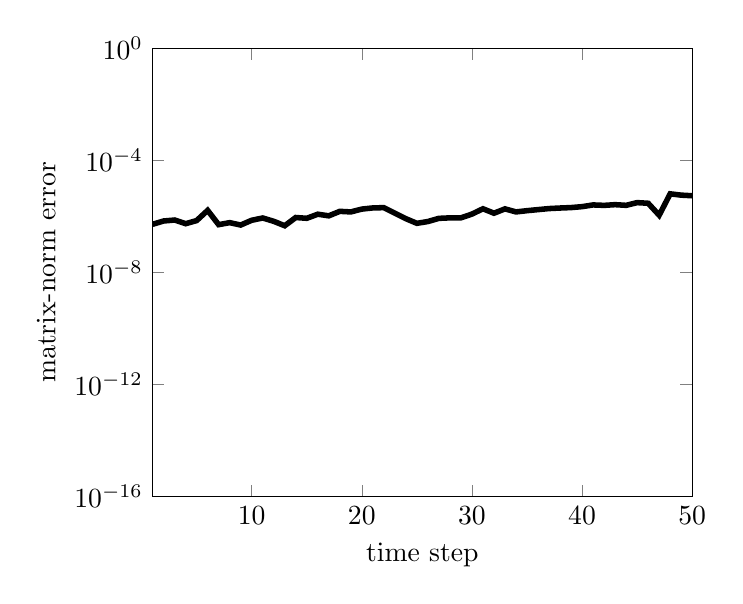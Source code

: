 \begin{tikzpicture}[]
\begin{axis}[ylabel = {matrix-norm error}, xmin = {1.0}, xmax = {50}, axis equal image = {false}, ymax = {1.0}, ymode = {log}, xlabel = {time step}, hide axis = {false}, ymin = {1.0e-16}]\addplot+ [mark = {}, color=black, line width = 2pt]coordinates {
(1.0, 5.177e-7)
(2.0, 6.791e-7)
(3.0, 7.351e-7)
(4.0, 5.436e-7)
(5.0, 7.022e-7)
(6.0, 1.624e-6)
(7.0, 5.028e-7)
(8.0, 5.928e-7)
(9.0, 4.873e-7)
(10.0, 7.211e-7)
(11.0, 8.697e-7)
(12.0, 6.618e-7)
(13.0, 4.601e-7)
(14.0, 9.045e-7)
(15.0, 8.465e-7)
(16.0, 1.185e-6)
(17.0, 1.038e-6)
(18.0, 1.5e-6)
(19.0, 1.432e-6)
(20.0, 1.806e-6)
(21.0, 1.988e-6)
(22.0, 2.033e-6)
(23.0, 1.29e-6)
(24.0, 8.206e-7)
(25.0, 5.605e-7)
(26.0, 6.507e-7)
(27.0, 8.436e-7)
(28.0, 8.79e-7)
(29.0, 8.804e-7)
(30.0, 1.198e-6)
(31.0, 1.855e-6)
(32.0, 1.286e-6)
(33.0, 1.841e-6)
(34.0, 1.431e-6)
(35.0, 1.585e-6)
(36.0, 1.73e-6)
(37.0, 1.886e-6)
(38.0, 1.973e-6)
(39.0, 2.044e-6)
(40.0, 2.208e-6)
(41.0, 2.542e-6)
(42.0, 2.453e-6)
(43.0, 2.598e-6)
(44.0, 2.461e-6)
(45.0, 3.07e-6)
(46.0, 2.913e-6)
(47.0, 1.094e-6)
(48.0, 6.333e-6)
(49.0, 5.681e-6)
(50.0, 5.409e-6)
};
\end{axis}

\end{tikzpicture}
